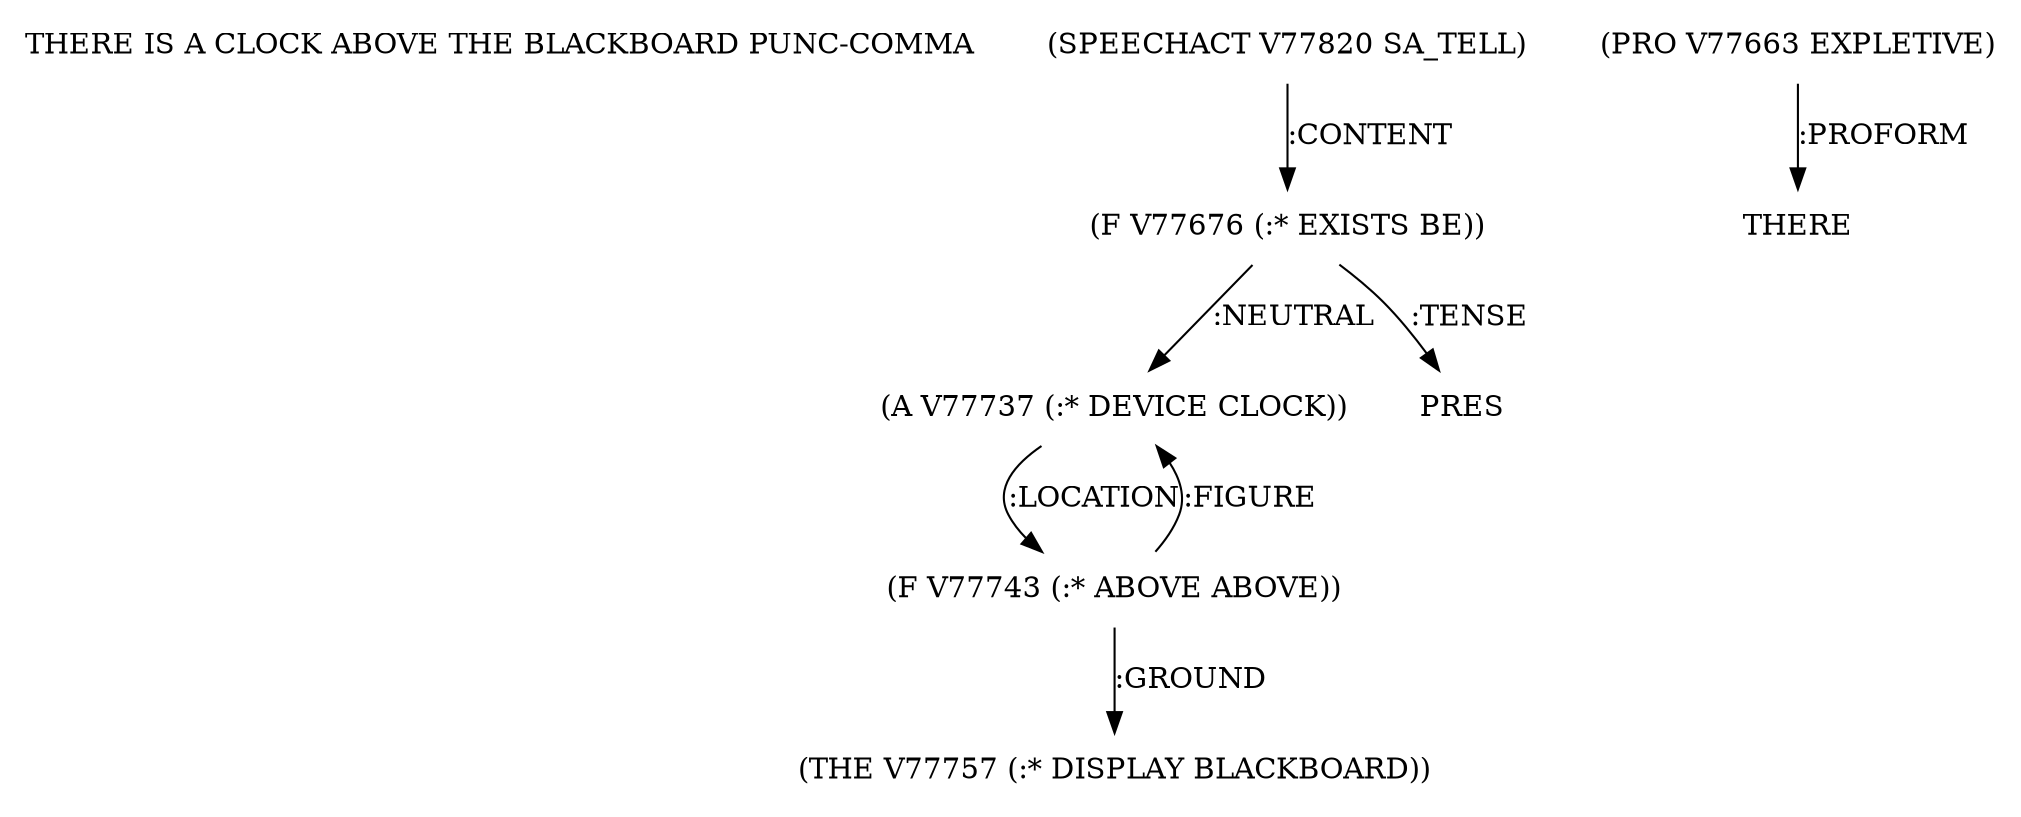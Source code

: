 digraph Terms {
  node [shape=none]
  "THERE IS A CLOCK ABOVE THE BLACKBOARD PUNC-COMMA"
  "V77820" [label="(SPEECHACT V77820 SA_TELL)"]
  "V77820" -> "V77676" [label=":CONTENT"]
  "V77676" [label="(F V77676 (:* EXISTS BE))"]
  "V77676" -> "V77737" [label=":NEUTRAL"]
  "V77676" -> "NT78147" [label=":TENSE"]
  "NT78147" [label="PRES"]
  "V77663" [label="(PRO V77663 EXPLETIVE)"]
  "V77663" -> "NT78148" [label=":PROFORM"]
  "NT78148" [label="THERE"]
  "V77737" [label="(A V77737 (:* DEVICE CLOCK))"]
  "V77737" -> "V77743" [label=":LOCATION"]
  "V77743" [label="(F V77743 (:* ABOVE ABOVE))"]
  "V77743" -> "V77757" [label=":GROUND"]
  "V77743" -> "V77737" [label=":FIGURE"]
  "V77757" [label="(THE V77757 (:* DISPLAY BLACKBOARD))"]
}
